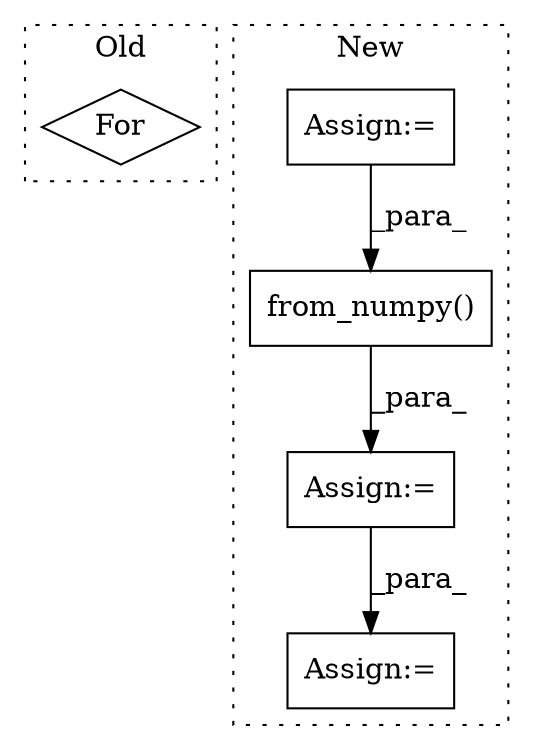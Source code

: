 digraph G {
subgraph cluster0 {
1 [label="For" a="107" s="949,974" l="4,11" shape="diamond"];
label = "Old";
style="dotted";
}
subgraph cluster1 {
2 [label="from_numpy()" a="75" s="1410,1438" l="17,1" shape="box"];
3 [label="Assign:=" a="68" s="1458" l="4" shape="box"];
4 [label="Assign:=" a="68" s="1318" l="3" shape="box"];
5 [label="Assign:=" a="68" s="1407" l="3" shape="box"];
label = "New";
style="dotted";
}
2 -> 5 [label="_para_"];
4 -> 2 [label="_para_"];
5 -> 3 [label="_para_"];
}